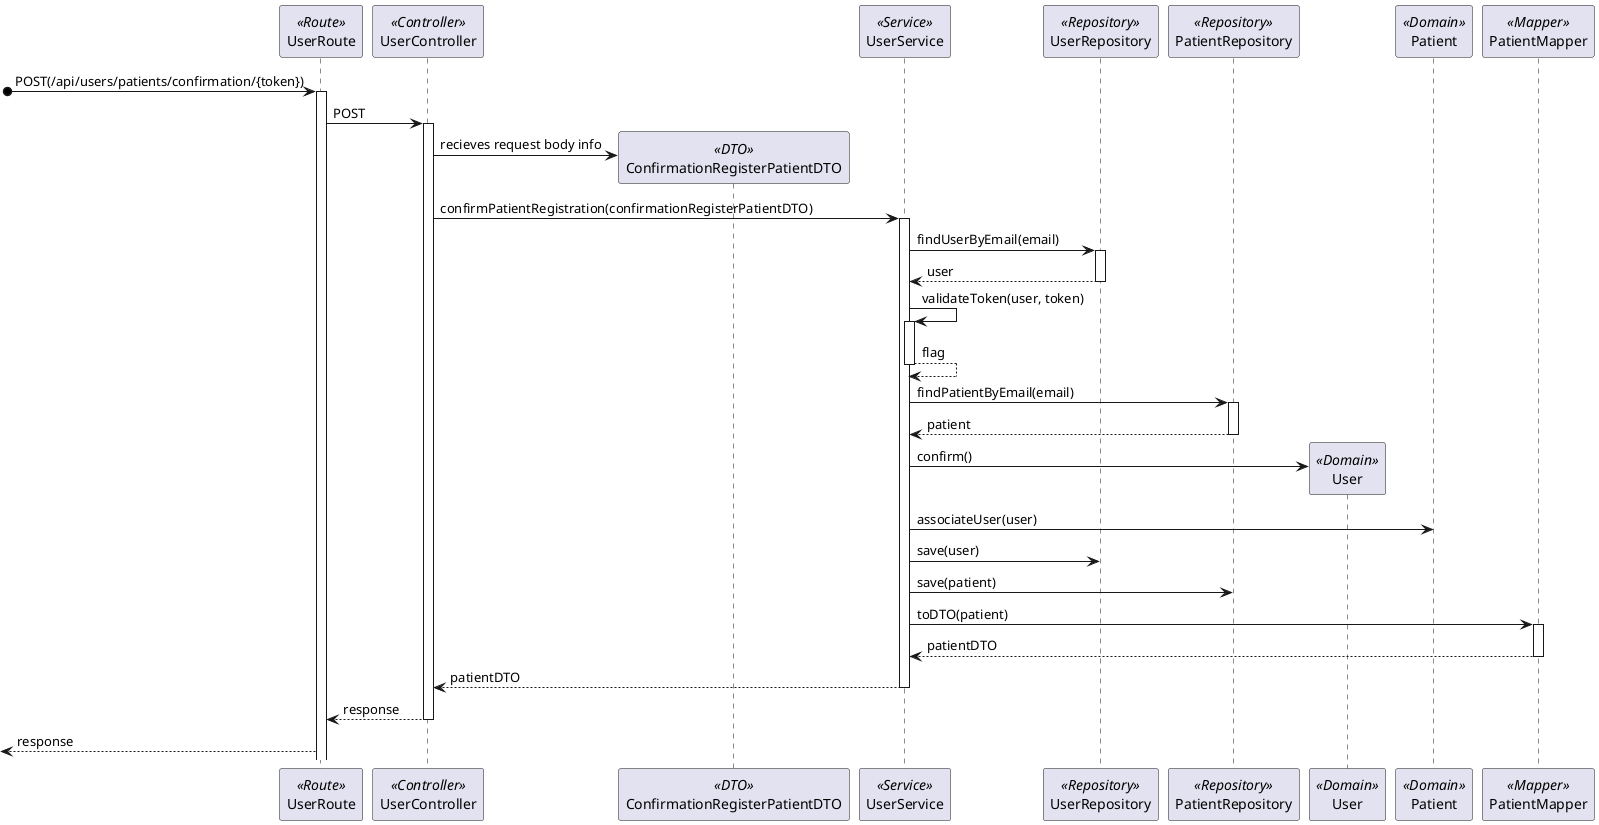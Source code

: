 ```plantuml
@startuml Process_View_Posterior_Confirmation
participant UserRoute as Route <<Route>>
participant UserController as Controller <<Controller>>
participant ConfirmationRegisterPatientDTO as ConfirmationDTO <<DTO>>
participant UserService as Service <<Service>>
participant UserRepository as Repository <<Repository>>
participant PatientRepository as PatientRepository <<Repository>> 
participant User as Domain <<Domain>>
participant Patient as Patient <<Domain>>
participant PatientMapper as Mapper <<Mapper>>
[o-> Route : POST(/api/users/patients/confirmation/{token})
activate Route
Route -> Controller : POST
activate Controller
Controller -> ConfirmationDTO** : recieves request body info
Controller -> Service : confirmPatientRegistration(confirmationRegisterPatientDTO)
activate Service
Service -> Repository : findUserByEmail(email)
activate Repository
return user
Service -> Service : validateToken(user, token)
activate Service
return flag
Service -> PatientRepository : findPatientByEmail(email)
activate PatientRepository
return patient
Service -> Domain** : confirm()
Service -> Patient : associateUser(user)
Service -> Repository : save(user)
Service -> PatientRepository : save(patient)
Service -> Mapper : toDTO(patient)
activate Mapper
return patientDTO
Service --> Controller : patientDTO
deactivate Service
Controller --> Route : response
deactivate Controller
<-- Route : response
@enduml
```